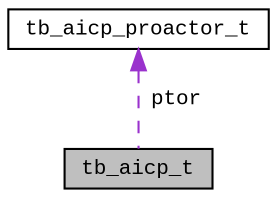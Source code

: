 digraph "tb_aicp_t"
{
  edge [fontname="CourierNew",fontsize="10",labelfontname="CourierNew",labelfontsize="10"];
  node [fontname="CourierNew",fontsize="10",shape=record];
  Node1 [label="tb_aicp_t",height=0.2,width=0.4,color="black", fillcolor="grey75", style="filled" fontcolor="black"];
  Node2 -> Node1 [dir="back",color="darkorchid3",fontsize="10",style="dashed",label=" ptor" ,fontname="CourierNew"];
  Node2 [label="tb_aicp_proactor_t",height=0.2,width=0.4,color="black", fillcolor="white", style="filled",URL="$d9/dab/structtb__aicp__proactor__t.html",tooltip="the aico pool proactor type "];
}
